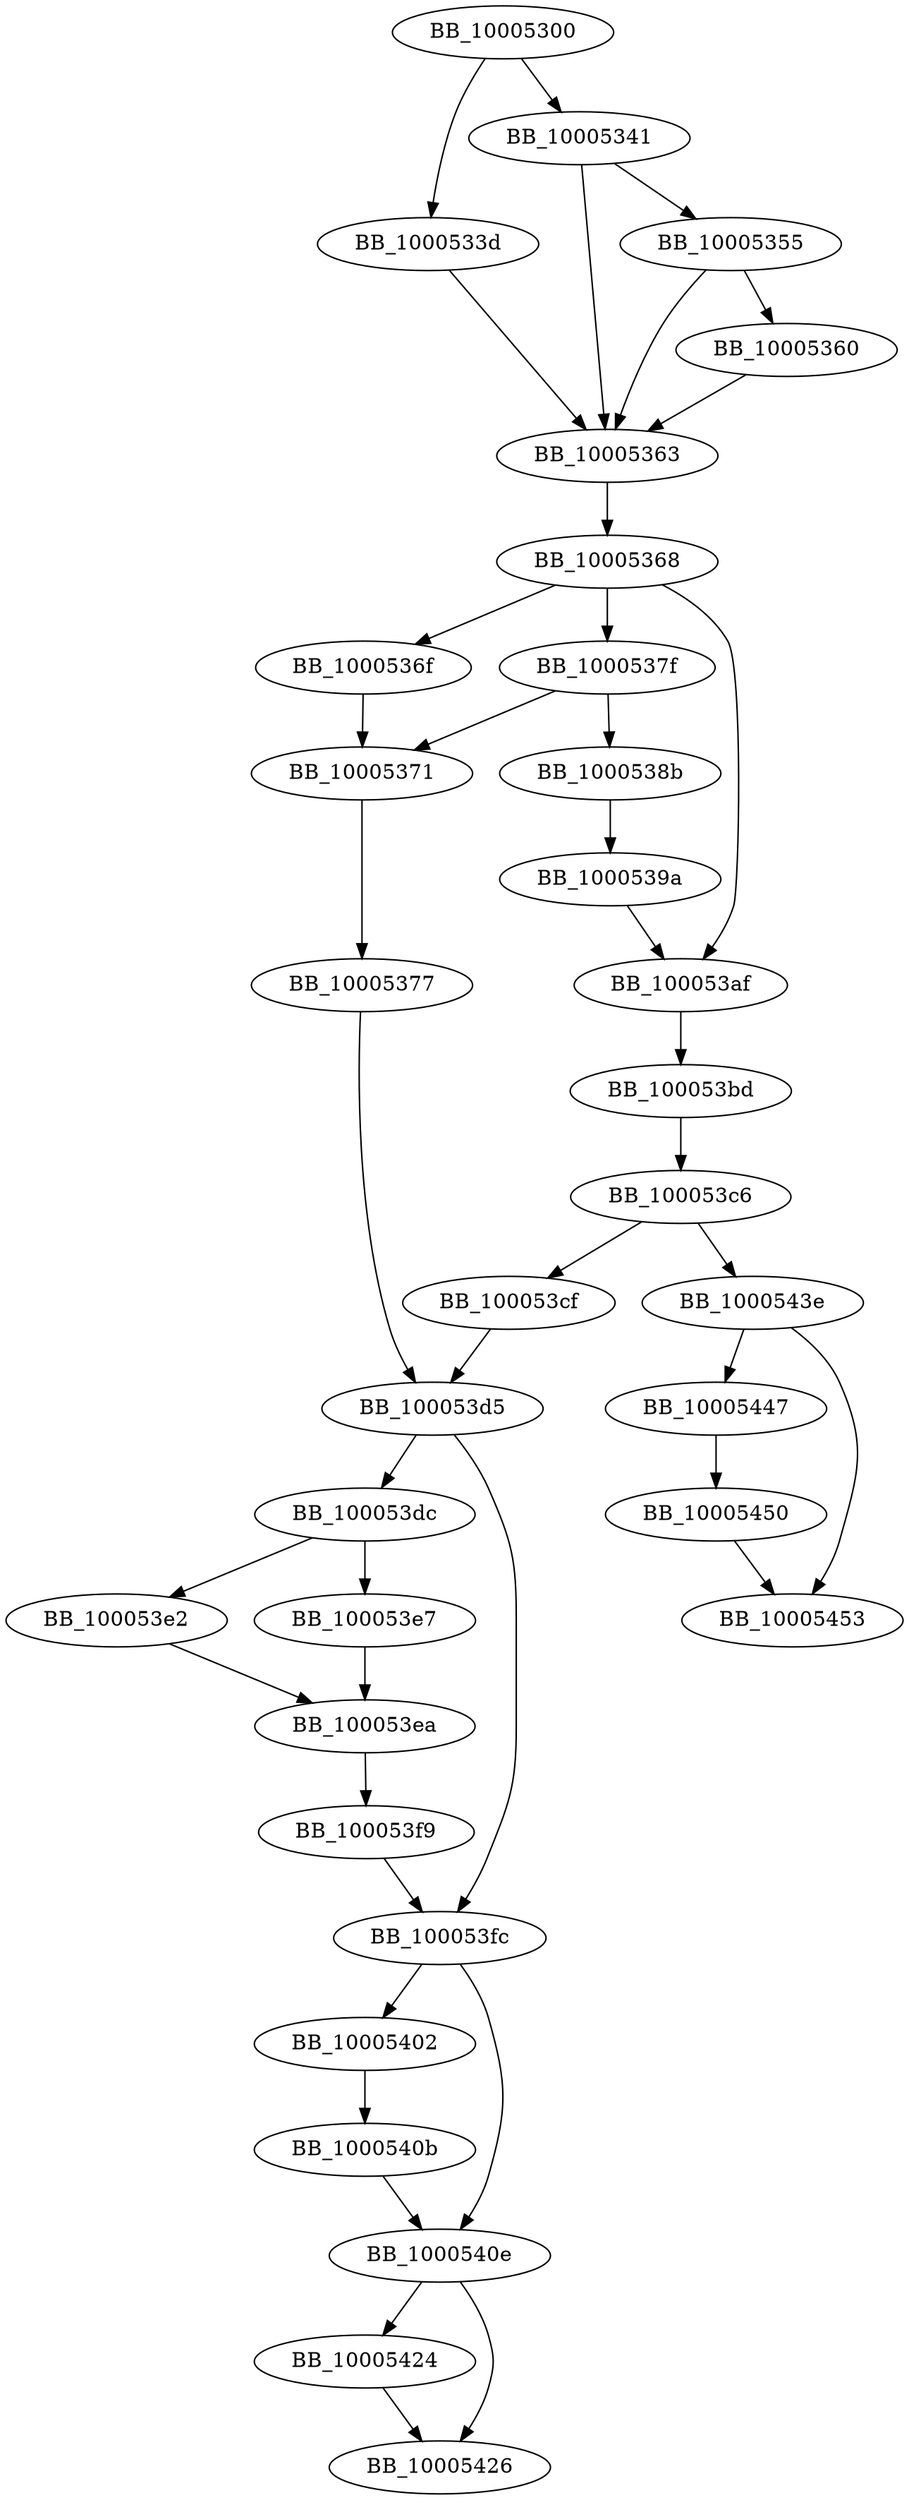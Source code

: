 DiGraph sub_10005300{
BB_10005300->BB_1000533d
BB_10005300->BB_10005341
BB_1000533d->BB_10005363
BB_10005341->BB_10005355
BB_10005341->BB_10005363
BB_10005355->BB_10005360
BB_10005355->BB_10005363
BB_10005360->BB_10005363
BB_10005363->BB_10005368
BB_10005368->BB_1000536f
BB_10005368->BB_1000537f
BB_10005368->BB_100053af
BB_1000536f->BB_10005371
BB_10005371->BB_10005377
BB_10005377->BB_100053d5
BB_1000537f->BB_10005371
BB_1000537f->BB_1000538b
BB_1000538b->BB_1000539a
BB_1000539a->BB_100053af
BB_100053af->BB_100053bd
BB_100053bd->BB_100053c6
BB_100053c6->BB_100053cf
BB_100053c6->BB_1000543e
BB_100053cf->BB_100053d5
BB_100053d5->BB_100053dc
BB_100053d5->BB_100053fc
BB_100053dc->BB_100053e2
BB_100053dc->BB_100053e7
BB_100053e2->BB_100053ea
BB_100053e7->BB_100053ea
BB_100053ea->BB_100053f9
BB_100053f9->BB_100053fc
BB_100053fc->BB_10005402
BB_100053fc->BB_1000540e
BB_10005402->BB_1000540b
BB_1000540b->BB_1000540e
BB_1000540e->BB_10005424
BB_1000540e->BB_10005426
BB_10005424->BB_10005426
BB_1000543e->BB_10005447
BB_1000543e->BB_10005453
BB_10005447->BB_10005450
BB_10005450->BB_10005453
}
